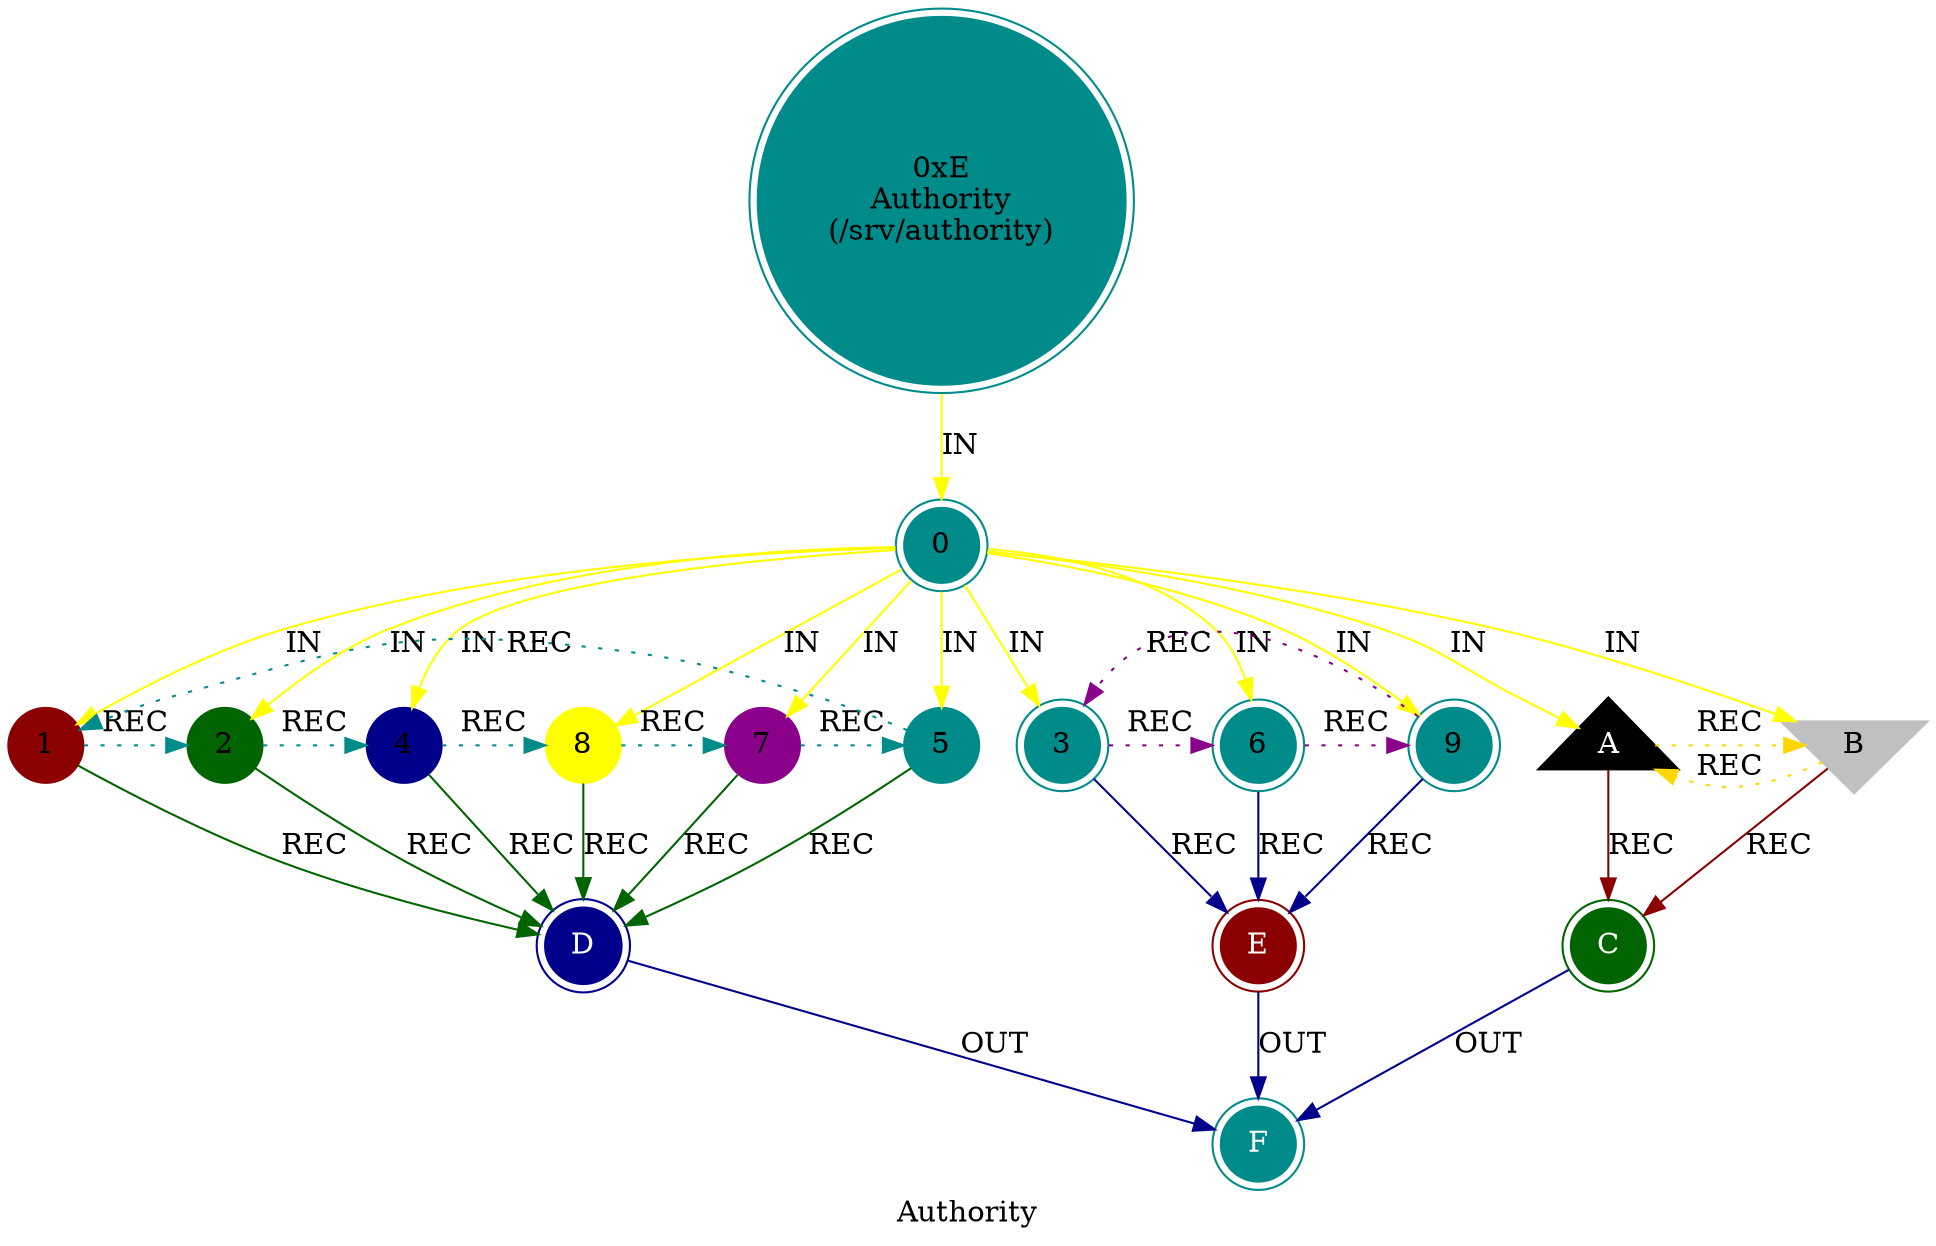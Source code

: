 digraph G {
    label = "Authority";
    style = filled;
    color = red;
    comment = "";
    node [shape = circle; style = filled; color = darkcyan;];
    
    spark_e_mythos_t [label = "0xE\nAuthority\n(/srv/authority)";shape = doublecircle;];
    
    // The Sacred 3-6-9 (Boundary of Perception).
    // "If you knew the magnificence of 3, 6, and 9, you would have a key to the universe." — Tesla.
    // The 1-2-4-8-7-5 Vortex (Boundary of Comprehension).
    spark_0_authority_t [label = "0";shape = doublecircle;comment = "";];
    spark_1_authority_t [label = "1";shape = circle;color = darkred;comment = "";];
    spark_2_authority_t [label = "2";shape = circle;color = darkgreen;comment = "";];
    spark_4_authority_t [label = "4";shape = circle;color = darkblue;comment = "";];
    spark_8_authority_t [label = "8";shape = circle;color = yellow;comment = "";];
    spark_7_authority_t [label = "7";shape = circle;color = darkmagenta;comment = "";];
    spark_5_authority_t [label = "5";shape = circle;color = darkcyan;comment = "";];
    spark_3_authority_t [label = "3";shape = doublecircle;comment = "";];
    spark_6_authority_t [label = "6";shape = doublecircle;comment = "";];
    spark_9_authority_t [label = "9";shape = doublecircle;comment = "";];
    spark_a_authority_t [label = "A";shape = triangle;color = black;fontcolor = white;comment = "";];
    spark_b_authority_t [label = "B";shape = invtriangle;color = grey;comment = "";];
    spark_c_authority_t [label = "C";shape = doublecircle;color = darkgreen;style = filled;fontcolor = white;];
    spark_d_authority_t [label = "D";shape = doublecircle;color = darkblue;style = filled;fontcolor = white;];
    spark_e_authority_t [label = "E";shape = doublecircle;color = darkred;style = filled;fontcolor = white;];
    spark_f_authority_t [label = "F";shape = doublecircle;color = darkcyan;style = filled;fontcolor = white;];
    
    // IN = Input
    // OUT = Output
    // REC = Recursion
    spark_e_mythos_t -> spark_0_authority_t -> {spark_a_authority_t spark_b_authority_t spark_1_authority_t spark_2_authority_t spark_3_authority_t spark_4_authority_t spark_5_authority_t spark_6_authority_t spark_7_authority_t spark_8_authority_t spark_9_authority_t} [label = "IN"; color = yellow; comment = "";];
    
    {spark_a_authority_t spark_b_authority_t} -> spark_c_authority_t [label = "REC"; color = darkred; comment = "";];
    {spark_1_authority_t spark_2_authority_t spark_4_authority_t spark_8_authority_t spark_7_authority_t spark_5_authority_t} -> spark_d_authority_t [label = "REC"; color = darkgreen; comment = "";];
    {spark_3_authority_t spark_6_authority_t spark_9_authority_t} -> spark_e_authority_t [label = "REC"; color = darkblue; comment = "";];
    
    spark_1_authority_t -> spark_2_authority_t -> spark_4_authority_t -> spark_8_authority_t -> spark_7_authority_t -> spark_5_authority_t -> spark_1_authority_t [label = "REC"; color = darkcyan; comment = ""; style = dotted; constraint = false;];
    spark_3_authority_t -> spark_6_authority_t -> spark_9_authority_t -> spark_3_authority_t [label = "REC"; color = darkmagenta; comment = ""; style = dotted; constraint = false;];
    spark_a_authority_t -> spark_b_authority_t -> spark_a_authority_t [label = "REC"; color = gold; comment = ""; style = dotted; constraint = false;];
    
    {spark_c_authority_t spark_d_authority_t spark_e_authority_t} -> spark_f_authority_t [label = "OUT"; color = darkblue; comment = "";];
}